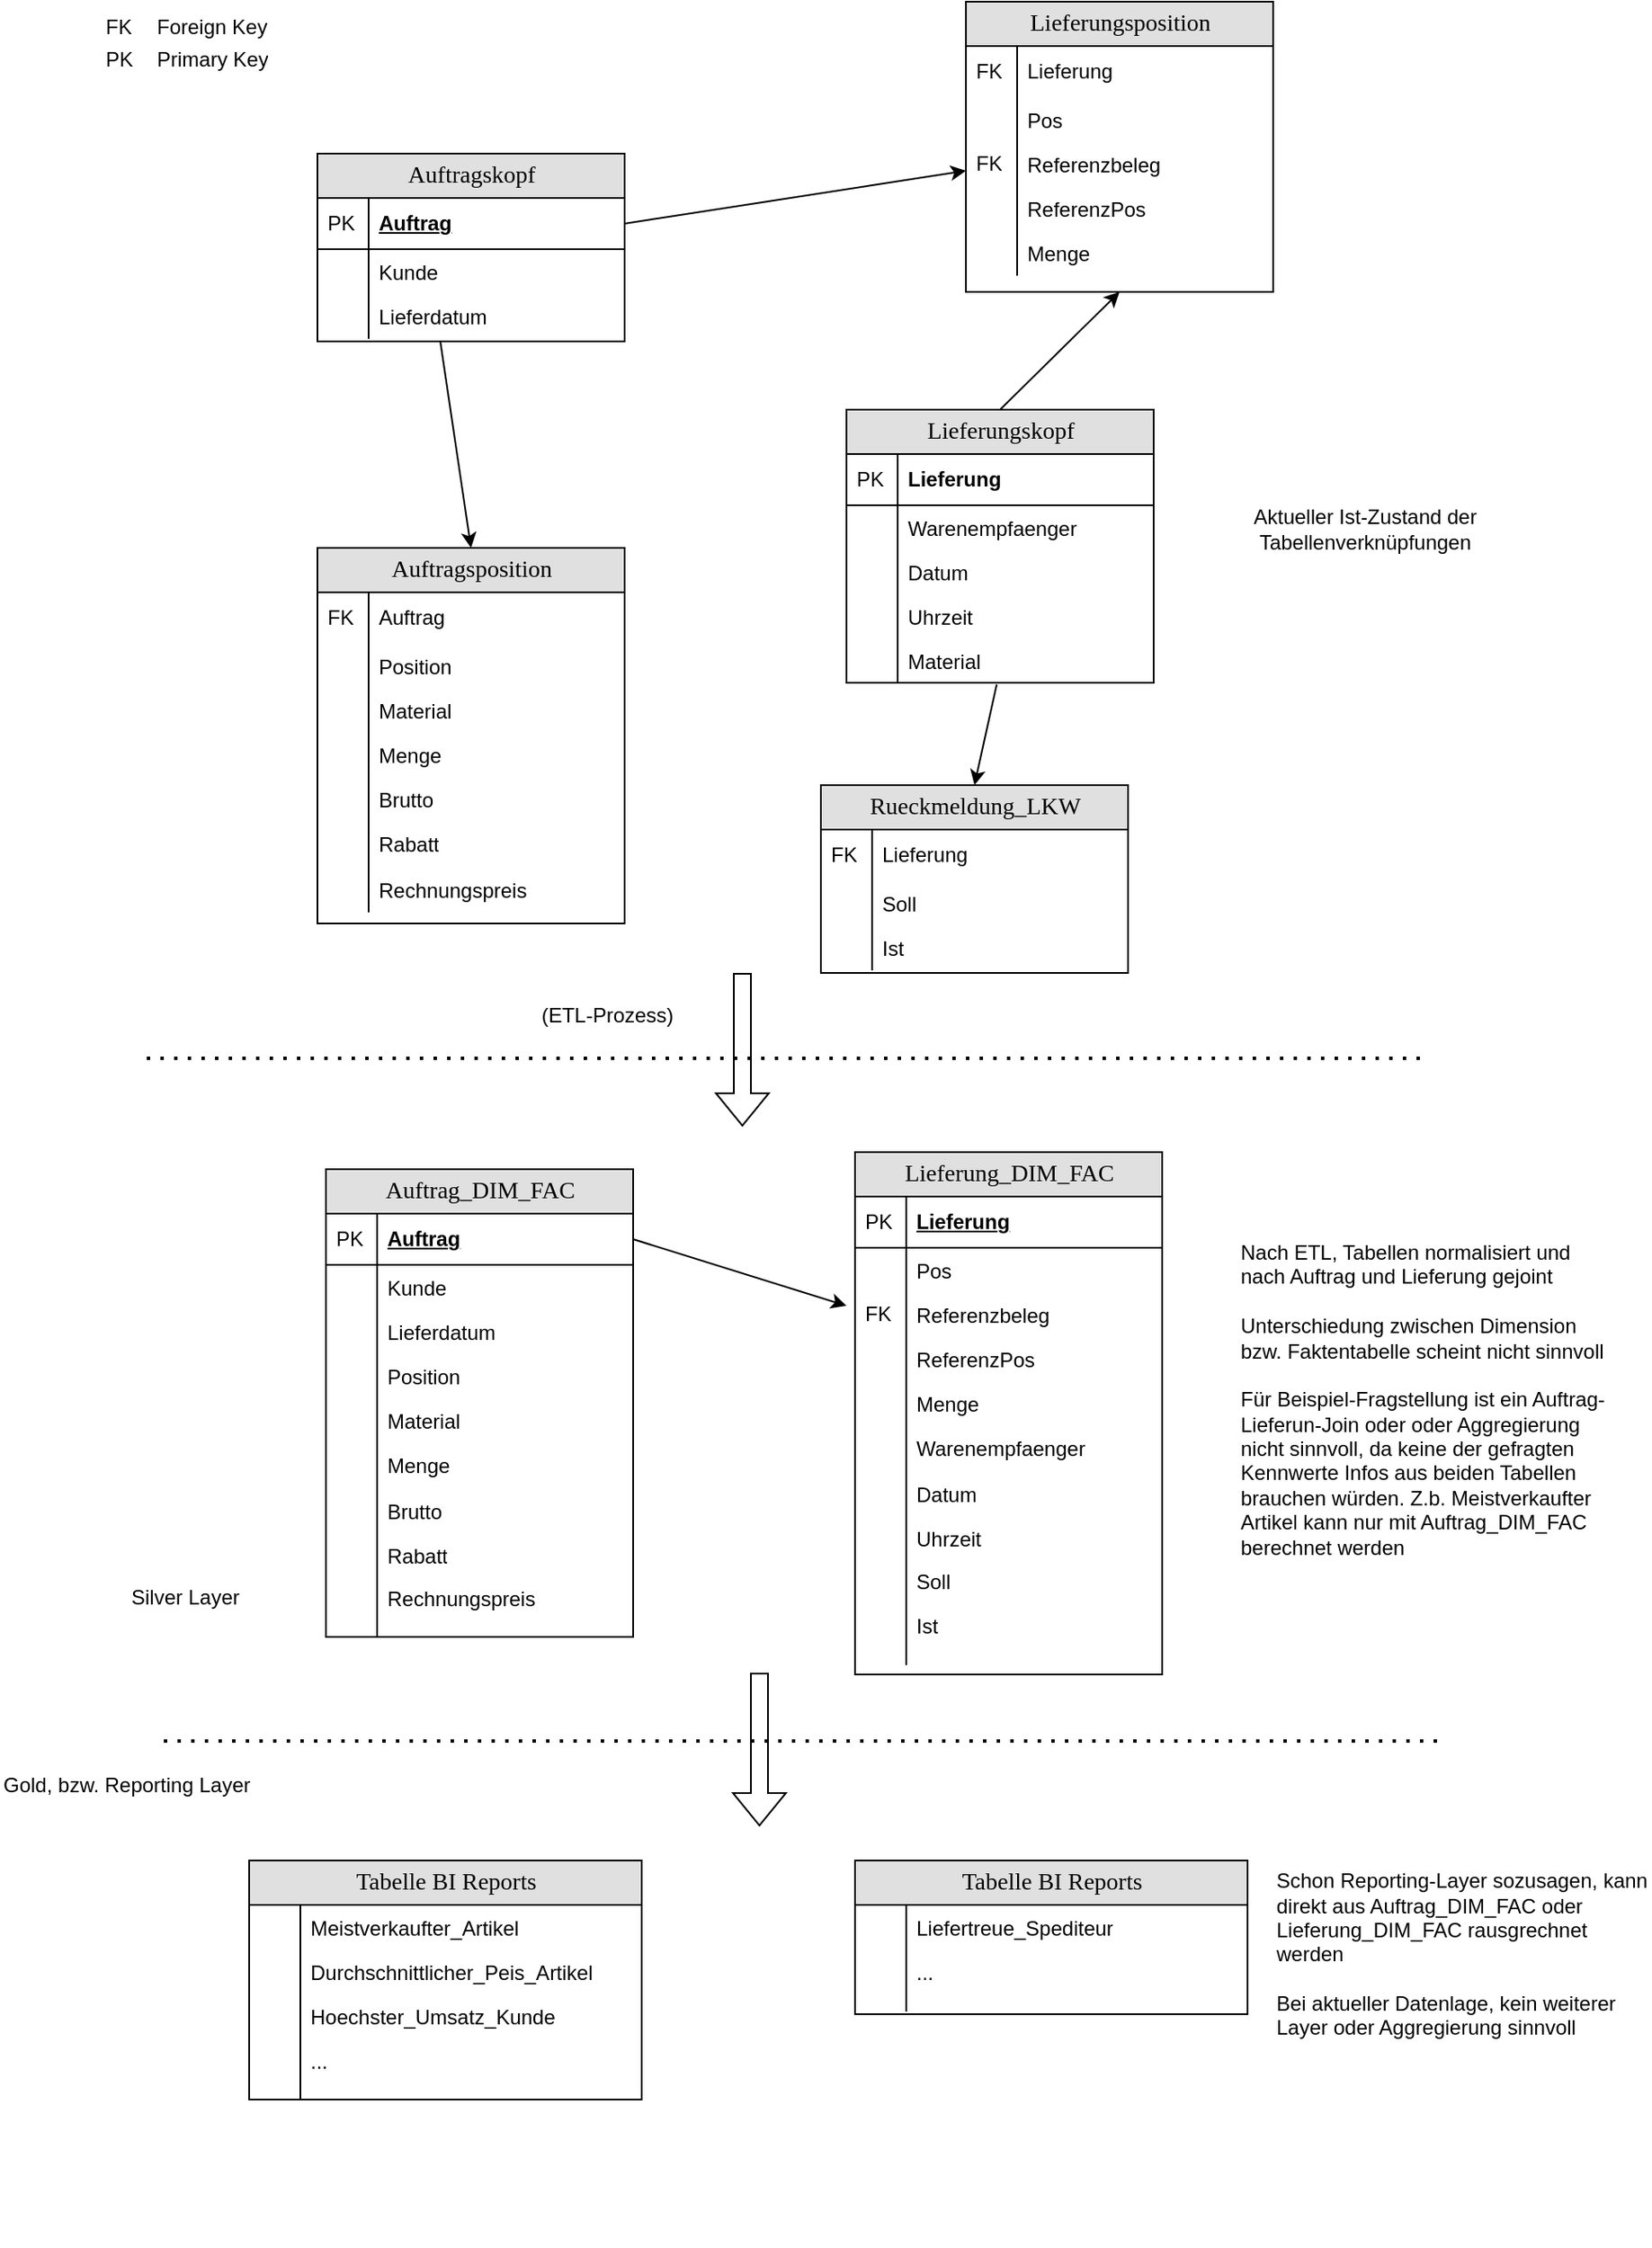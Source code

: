 <mxfile version="26.2.15">
  <diagram name="Page-1" id="e56a1550-8fbb-45ad-956c-1786394a9013">
    <mxGraphModel dx="1410" dy="1675" grid="1" gridSize="10" guides="1" tooltips="1" connect="1" arrows="1" fold="1" page="1" pageScale="1" pageWidth="1100" pageHeight="850" background="none" math="0" shadow="0">
      <root>
        <mxCell id="0" />
        <mxCell id="1" parent="0" />
        <mxCell id="U9JN6BDCqZ1kNRnlS_dd-13" value="" style="group" parent="1" vertex="1" connectable="0">
          <mxGeometry x="260" y="390" width="230" height="226" as="geometry" />
        </mxCell>
        <mxCell id="2e49270ec7c68f3f-30" value="Tabelle BI Reports" style="swimlane;html=1;fontStyle=0;childLayout=stackLayout;horizontal=1;startSize=26;fillColor=#e0e0e0;horizontalStack=0;resizeParent=1;resizeLast=0;collapsible=1;marginBottom=0;swimlaneFillColor=#ffffff;align=center;rounded=0;shadow=0;comic=0;labelBackgroundColor=none;strokeWidth=1;fontFamily=Verdana;fontSize=14" parent="U9JN6BDCqZ1kNRnlS_dd-13" vertex="1">
          <mxGeometry width="230" height="140" as="geometry" />
        </mxCell>
        <mxCell id="2e49270ec7c68f3f-33" value="Meistverkaufter_Artikel" style="shape=partialRectangle;top=0;left=0;right=0;bottom=0;html=1;align=left;verticalAlign=top;fillColor=none;spacingLeft=34;spacingRight=4;whiteSpace=wrap;overflow=hidden;rotatable=0;points=[[0,0.5],[1,0.5]];portConstraint=eastwest;dropTarget=0;" parent="2e49270ec7c68f3f-30" vertex="1">
          <mxGeometry y="26" width="230" height="26" as="geometry" />
        </mxCell>
        <mxCell id="2e49270ec7c68f3f-34" value="" style="shape=partialRectangle;top=0;left=0;bottom=0;html=1;fillColor=none;align=left;verticalAlign=top;spacingLeft=4;spacingRight=4;whiteSpace=wrap;overflow=hidden;rotatable=0;points=[];portConstraint=eastwest;part=1;" parent="2e49270ec7c68f3f-33" vertex="1" connectable="0">
          <mxGeometry width="30" height="26" as="geometry" />
        </mxCell>
        <mxCell id="2e49270ec7c68f3f-35" value="Durchschnittlicher_Peis_Artikel" style="shape=partialRectangle;top=0;left=0;right=0;bottom=0;html=1;align=left;verticalAlign=top;fillColor=none;spacingLeft=34;spacingRight=4;whiteSpace=wrap;overflow=hidden;rotatable=0;points=[[0,0.5],[1,0.5]];portConstraint=eastwest;dropTarget=0;" parent="2e49270ec7c68f3f-30" vertex="1">
          <mxGeometry y="52" width="230" height="26" as="geometry" />
        </mxCell>
        <mxCell id="2e49270ec7c68f3f-36" value="" style="shape=partialRectangle;top=0;left=0;bottom=0;html=1;fillColor=none;align=left;verticalAlign=top;spacingLeft=4;spacingRight=4;whiteSpace=wrap;overflow=hidden;rotatable=0;points=[];portConstraint=eastwest;part=1;" parent="2e49270ec7c68f3f-35" vertex="1" connectable="0">
          <mxGeometry width="30" height="26" as="geometry" />
        </mxCell>
        <mxCell id="U9JN6BDCqZ1kNRnlS_dd-8" style="shape=partialRectangle;top=0;left=0;right=0;bottom=0;html=1;align=left;verticalAlign=top;fillColor=none;spacingLeft=34;spacingRight=4;whiteSpace=wrap;overflow=hidden;rotatable=0;points=[[0,0.5],[1,0.5]];portConstraint=eastwest;dropTarget=0;" parent="2e49270ec7c68f3f-30" vertex="1">
          <mxGeometry y="78" width="230" height="26" as="geometry" />
        </mxCell>
        <mxCell id="2e49270ec7c68f3f-37" value="..." style="shape=partialRectangle;top=0;left=0;right=0;bottom=0;html=1;align=left;verticalAlign=top;fillColor=none;spacingLeft=34;spacingRight=4;whiteSpace=wrap;overflow=hidden;rotatable=0;points=[[0,0.5],[1,0.5]];portConstraint=eastwest;dropTarget=0;" parent="2e49270ec7c68f3f-30" vertex="1">
          <mxGeometry y="104" width="230" height="26" as="geometry" />
        </mxCell>
        <mxCell id="2e49270ec7c68f3f-38" value="" style="shape=partialRectangle;top=0;left=0;bottom=0;html=1;fillColor=none;align=left;verticalAlign=top;spacingLeft=4;spacingRight=4;whiteSpace=wrap;overflow=hidden;rotatable=0;points=[];portConstraint=eastwest;part=1;" parent="2e49270ec7c68f3f-37" vertex="1" connectable="0">
          <mxGeometry width="30" height="26" as="geometry" />
        </mxCell>
        <mxCell id="2e49270ec7c68f3f-39" value="" style="shape=partialRectangle;top=0;left=0;right=0;bottom=0;html=1;align=left;verticalAlign=top;fillColor=none;spacingLeft=34;spacingRight=4;whiteSpace=wrap;overflow=hidden;rotatable=0;points=[[0,0.5],[1,0.5]];portConstraint=eastwest;dropTarget=0;" parent="2e49270ec7c68f3f-30" vertex="1">
          <mxGeometry y="130" width="230" height="10" as="geometry" />
        </mxCell>
        <mxCell id="2e49270ec7c68f3f-40" value="" style="shape=partialRectangle;top=0;left=0;bottom=0;html=1;fillColor=none;align=left;verticalAlign=top;spacingLeft=4;spacingRight=4;whiteSpace=wrap;overflow=hidden;rotatable=0;points=[];portConstraint=eastwest;part=1;" parent="2e49270ec7c68f3f-39" vertex="1" connectable="0">
          <mxGeometry width="30" height="10" as="geometry" />
        </mxCell>
        <mxCell id="U9JN6BDCqZ1kNRnlS_dd-11" value="Hoechster_Umsatz_Kunde" style="shape=partialRectangle;top=0;left=0;right=0;bottom=0;html=1;align=left;verticalAlign=top;fillColor=none;spacingLeft=34;spacingRight=4;whiteSpace=wrap;overflow=hidden;rotatable=0;points=[[0,0.5],[1,0.5]];portConstraint=eastwest;dropTarget=0;" parent="U9JN6BDCqZ1kNRnlS_dd-13" vertex="1">
          <mxGeometry y="78" width="230" height="26" as="geometry" />
        </mxCell>
        <mxCell id="U9JN6BDCqZ1kNRnlS_dd-12" value="" style="shape=partialRectangle;top=0;left=0;bottom=0;html=1;fillColor=none;align=left;verticalAlign=top;spacingLeft=4;spacingRight=4;whiteSpace=wrap;overflow=hidden;rotatable=0;points=[];portConstraint=eastwest;part=1;" parent="U9JN6BDCqZ1kNRnlS_dd-11" vertex="1" connectable="0">
          <mxGeometry width="30" height="26" as="geometry" />
        </mxCell>
        <mxCell id="U9JN6BDCqZ1kNRnlS_dd-81" value="" style="group" parent="1" vertex="1" connectable="0">
          <mxGeometry x="305" y="-15" width="180" height="274" as="geometry" />
        </mxCell>
        <mxCell id="2e49270ec7c68f3f-19" value="Auftrag_DIM_FAC" style="swimlane;html=1;fontStyle=0;childLayout=stackLayout;horizontal=1;startSize=26;fillColor=#e0e0e0;horizontalStack=0;resizeParent=1;resizeLast=0;collapsible=1;marginBottom=0;swimlaneFillColor=#ffffff;align=center;rounded=0;shadow=0;comic=0;labelBackgroundColor=none;strokeWidth=1;fontFamily=Verdana;fontSize=14" parent="U9JN6BDCqZ1kNRnlS_dd-81" vertex="1">
          <mxGeometry width="180" height="274" as="geometry" />
        </mxCell>
        <mxCell id="2e49270ec7c68f3f-20" value="Auftrag" style="shape=partialRectangle;top=0;left=0;right=0;bottom=1;html=1;align=left;verticalAlign=middle;fillColor=none;spacingLeft=34;spacingRight=4;whiteSpace=wrap;overflow=hidden;rotatable=0;points=[[0,0.5],[1,0.5]];portConstraint=eastwest;dropTarget=0;fontStyle=5;" parent="2e49270ec7c68f3f-19" vertex="1">
          <mxGeometry y="26" width="180" height="30" as="geometry" />
        </mxCell>
        <mxCell id="2e49270ec7c68f3f-21" value="PK" style="shape=partialRectangle;top=0;left=0;bottom=0;html=1;fillColor=none;align=left;verticalAlign=middle;spacingLeft=4;spacingRight=4;whiteSpace=wrap;overflow=hidden;rotatable=0;points=[];portConstraint=eastwest;part=1;" parent="2e49270ec7c68f3f-20" vertex="1" connectable="0">
          <mxGeometry width="30" height="30" as="geometry" />
        </mxCell>
        <mxCell id="2e49270ec7c68f3f-22" value="Kunde" style="shape=partialRectangle;top=0;left=0;right=0;bottom=0;html=1;align=left;verticalAlign=top;fillColor=none;spacingLeft=34;spacingRight=4;whiteSpace=wrap;overflow=hidden;rotatable=0;points=[[0,0.5],[1,0.5]];portConstraint=eastwest;dropTarget=0;" parent="2e49270ec7c68f3f-19" vertex="1">
          <mxGeometry y="56" width="180" height="26" as="geometry" />
        </mxCell>
        <mxCell id="2e49270ec7c68f3f-23" value="" style="shape=partialRectangle;top=0;left=0;bottom=0;html=1;fillColor=none;align=left;verticalAlign=top;spacingLeft=4;spacingRight=4;whiteSpace=wrap;overflow=hidden;rotatable=0;points=[];portConstraint=eastwest;part=1;" parent="2e49270ec7c68f3f-22" vertex="1" connectable="0">
          <mxGeometry width="30" height="26" as="geometry" />
        </mxCell>
        <mxCell id="2e49270ec7c68f3f-24" value="Lieferdatum" style="shape=partialRectangle;top=0;left=0;right=0;bottom=0;html=1;align=left;verticalAlign=top;fillColor=none;spacingLeft=34;spacingRight=4;whiteSpace=wrap;overflow=hidden;rotatable=0;points=[[0,0.5],[1,0.5]];portConstraint=eastwest;dropTarget=0;" parent="2e49270ec7c68f3f-19" vertex="1">
          <mxGeometry y="82" width="180" height="26" as="geometry" />
        </mxCell>
        <mxCell id="2e49270ec7c68f3f-25" value="" style="shape=partialRectangle;top=0;left=0;bottom=0;html=1;fillColor=none;align=left;verticalAlign=top;spacingLeft=4;spacingRight=4;whiteSpace=wrap;overflow=hidden;rotatable=0;points=[];portConstraint=eastwest;part=1;" parent="2e49270ec7c68f3f-24" vertex="1" connectable="0">
          <mxGeometry width="30" height="26" as="geometry" />
        </mxCell>
        <mxCell id="U9JN6BDCqZ1kNRnlS_dd-17" style="shape=partialRectangle;top=0;left=0;right=0;bottom=0;html=1;align=left;verticalAlign=top;fillColor=none;spacingLeft=34;spacingRight=4;whiteSpace=wrap;overflow=hidden;rotatable=0;points=[[0,0.5],[1,0.5]];portConstraint=eastwest;dropTarget=0;" parent="2e49270ec7c68f3f-19" vertex="1">
          <mxGeometry y="108" width="180" height="26" as="geometry" />
        </mxCell>
        <mxCell id="U9JN6BDCqZ1kNRnlS_dd-18" style="shape=partialRectangle;top=0;left=0;right=0;bottom=0;html=1;align=left;verticalAlign=top;fillColor=none;spacingLeft=34;spacingRight=4;whiteSpace=wrap;overflow=hidden;rotatable=0;points=[[0,0.5],[1,0.5]];portConstraint=eastwest;dropTarget=0;" parent="2e49270ec7c68f3f-19" vertex="1">
          <mxGeometry y="134" width="180" height="26" as="geometry" />
        </mxCell>
        <mxCell id="U9JN6BDCqZ1kNRnlS_dd-20" style="shape=partialRectangle;top=0;left=0;right=0;bottom=0;html=1;align=left;verticalAlign=top;fillColor=none;spacingLeft=34;spacingRight=4;whiteSpace=wrap;overflow=hidden;rotatable=0;points=[[0,0.5],[1,0.5]];portConstraint=eastwest;dropTarget=0;" parent="2e49270ec7c68f3f-19" vertex="1">
          <mxGeometry y="160" width="180" height="26" as="geometry" />
        </mxCell>
        <mxCell id="U9JN6BDCqZ1kNRnlS_dd-21" style="shape=partialRectangle;top=0;left=0;right=0;bottom=0;html=1;align=left;verticalAlign=top;fillColor=none;spacingLeft=34;spacingRight=4;whiteSpace=wrap;overflow=hidden;rotatable=0;points=[[0,0.5],[1,0.5]];portConstraint=eastwest;dropTarget=0;" parent="2e49270ec7c68f3f-19" vertex="1">
          <mxGeometry y="186" width="180" height="26" as="geometry" />
        </mxCell>
        <mxCell id="U9JN6BDCqZ1kNRnlS_dd-22" style="shape=partialRectangle;top=0;left=0;right=0;bottom=0;html=1;align=left;verticalAlign=top;fillColor=none;spacingLeft=34;spacingRight=4;whiteSpace=wrap;overflow=hidden;rotatable=0;points=[[0,0.5],[1,0.5]];portConstraint=eastwest;dropTarget=0;" parent="2e49270ec7c68f3f-19" vertex="1">
          <mxGeometry y="212" width="180" height="26" as="geometry" />
        </mxCell>
        <mxCell id="2e49270ec7c68f3f-26" value="Rechnungspreis" style="shape=partialRectangle;top=0;left=0;right=0;bottom=0;html=1;align=left;verticalAlign=top;fillColor=none;spacingLeft=34;spacingRight=4;whiteSpace=wrap;overflow=hidden;rotatable=0;points=[[0,0.5],[1,0.5]];portConstraint=eastwest;dropTarget=0;" parent="2e49270ec7c68f3f-19" vertex="1">
          <mxGeometry y="238" width="180" height="26" as="geometry" />
        </mxCell>
        <mxCell id="2e49270ec7c68f3f-27" value="" style="shape=partialRectangle;top=0;left=0;bottom=0;html=1;fillColor=none;align=left;verticalAlign=top;spacingLeft=4;spacingRight=4;whiteSpace=wrap;overflow=hidden;rotatable=0;points=[];portConstraint=eastwest;part=1;" parent="2e49270ec7c68f3f-26" vertex="1" connectable="0">
          <mxGeometry width="30" height="26" as="geometry" />
        </mxCell>
        <mxCell id="2e49270ec7c68f3f-28" value="" style="shape=partialRectangle;top=0;left=0;right=0;bottom=0;html=1;align=left;verticalAlign=top;fillColor=none;spacingLeft=34;spacingRight=4;whiteSpace=wrap;overflow=hidden;rotatable=0;points=[[0,0.5],[1,0.5]];portConstraint=eastwest;dropTarget=0;" parent="2e49270ec7c68f3f-19" vertex="1">
          <mxGeometry y="264" width="180" height="10" as="geometry" />
        </mxCell>
        <mxCell id="2e49270ec7c68f3f-29" value="" style="shape=partialRectangle;top=0;left=0;bottom=0;html=1;fillColor=none;align=left;verticalAlign=top;spacingLeft=4;spacingRight=4;whiteSpace=wrap;overflow=hidden;rotatable=0;points=[];portConstraint=eastwest;part=1;" parent="2e49270ec7c68f3f-28" vertex="1" connectable="0">
          <mxGeometry width="30" height="10" as="geometry" />
        </mxCell>
        <mxCell id="U9JN6BDCqZ1kNRnlS_dd-24" value="Position" style="shape=partialRectangle;top=0;left=0;right=0;bottom=0;html=1;align=left;verticalAlign=top;fillColor=none;spacingLeft=34;spacingRight=4;whiteSpace=wrap;overflow=hidden;rotatable=0;points=[[0,0.5],[1,0.5]];portConstraint=eastwest;dropTarget=0;" parent="U9JN6BDCqZ1kNRnlS_dd-81" vertex="1">
          <mxGeometry y="108" width="180" height="26" as="geometry" />
        </mxCell>
        <mxCell id="U9JN6BDCqZ1kNRnlS_dd-25" value="" style="shape=partialRectangle;top=0;left=0;bottom=0;html=1;fillColor=none;align=left;verticalAlign=top;spacingLeft=4;spacingRight=4;whiteSpace=wrap;overflow=hidden;rotatable=0;points=[];portConstraint=eastwest;part=1;" parent="U9JN6BDCqZ1kNRnlS_dd-24" vertex="1" connectable="0">
          <mxGeometry width="30" height="26" as="geometry" />
        </mxCell>
        <mxCell id="U9JN6BDCqZ1kNRnlS_dd-26" value="Material" style="shape=partialRectangle;top=0;left=0;right=0;bottom=0;html=1;align=left;verticalAlign=top;fillColor=none;spacingLeft=34;spacingRight=4;whiteSpace=wrap;overflow=hidden;rotatable=0;points=[[0,0.5],[1,0.5]];portConstraint=eastwest;dropTarget=0;" parent="U9JN6BDCqZ1kNRnlS_dd-81" vertex="1">
          <mxGeometry y="134" width="180" height="26" as="geometry" />
        </mxCell>
        <mxCell id="U9JN6BDCqZ1kNRnlS_dd-27" value="" style="shape=partialRectangle;top=0;left=0;bottom=0;html=1;fillColor=none;align=left;verticalAlign=top;spacingLeft=4;spacingRight=4;whiteSpace=wrap;overflow=hidden;rotatable=0;points=[];portConstraint=eastwest;part=1;" parent="U9JN6BDCqZ1kNRnlS_dd-26" vertex="1" connectable="0">
          <mxGeometry width="30" height="26" as="geometry" />
        </mxCell>
        <mxCell id="U9JN6BDCqZ1kNRnlS_dd-28" value="Menge" style="shape=partialRectangle;top=0;left=0;right=0;bottom=0;html=1;align=left;verticalAlign=top;fillColor=none;spacingLeft=34;spacingRight=4;whiteSpace=wrap;overflow=hidden;rotatable=0;points=[[0,0.5],[1,0.5]];portConstraint=eastwest;dropTarget=0;" parent="U9JN6BDCqZ1kNRnlS_dd-81" vertex="1">
          <mxGeometry y="160" width="180" height="26" as="geometry" />
        </mxCell>
        <mxCell id="U9JN6BDCqZ1kNRnlS_dd-29" value="" style="shape=partialRectangle;top=0;left=0;bottom=0;html=1;fillColor=none;align=left;verticalAlign=top;spacingLeft=4;spacingRight=4;whiteSpace=wrap;overflow=hidden;rotatable=0;points=[];portConstraint=eastwest;part=1;" parent="U9JN6BDCqZ1kNRnlS_dd-28" vertex="1" connectable="0">
          <mxGeometry width="30" height="26" as="geometry" />
        </mxCell>
        <mxCell id="U9JN6BDCqZ1kNRnlS_dd-30" value="Brutto" style="shape=partialRectangle;top=0;left=0;right=0;bottom=0;html=1;align=left;verticalAlign=top;fillColor=none;spacingLeft=34;spacingRight=4;whiteSpace=wrap;overflow=hidden;rotatable=0;points=[[0,0.5],[1,0.5]];portConstraint=eastwest;dropTarget=0;" parent="U9JN6BDCqZ1kNRnlS_dd-81" vertex="1">
          <mxGeometry y="187" width="180" height="26" as="geometry" />
        </mxCell>
        <mxCell id="U9JN6BDCqZ1kNRnlS_dd-31" value="" style="shape=partialRectangle;top=0;left=0;bottom=0;html=1;fillColor=none;align=left;verticalAlign=top;spacingLeft=4;spacingRight=4;whiteSpace=wrap;overflow=hidden;rotatable=0;points=[];portConstraint=eastwest;part=1;" parent="U9JN6BDCqZ1kNRnlS_dd-30" vertex="1" connectable="0">
          <mxGeometry width="30" height="26" as="geometry" />
        </mxCell>
        <mxCell id="U9JN6BDCqZ1kNRnlS_dd-32" value="Rabatt" style="shape=partialRectangle;top=0;left=0;right=0;bottom=0;html=1;align=left;verticalAlign=top;fillColor=none;spacingLeft=34;spacingRight=4;whiteSpace=wrap;overflow=hidden;rotatable=0;points=[[0,0.5],[1,0.5]];portConstraint=eastwest;dropTarget=0;" parent="U9JN6BDCqZ1kNRnlS_dd-81" vertex="1">
          <mxGeometry y="213" width="180" height="26" as="geometry" />
        </mxCell>
        <mxCell id="U9JN6BDCqZ1kNRnlS_dd-33" value="" style="shape=partialRectangle;top=0;left=0;bottom=0;html=1;fillColor=none;align=left;verticalAlign=top;spacingLeft=4;spacingRight=4;whiteSpace=wrap;overflow=hidden;rotatable=0;points=[];portConstraint=eastwest;part=1;" parent="U9JN6BDCqZ1kNRnlS_dd-32" vertex="1" connectable="0">
          <mxGeometry width="30" height="26" as="geometry" />
        </mxCell>
        <mxCell id="U9JN6BDCqZ1kNRnlS_dd-82" value="" style="group" parent="1" vertex="1" connectable="0">
          <mxGeometry x="615" y="-25" width="180" height="306" as="geometry" />
        </mxCell>
        <mxCell id="U9JN6BDCqZ1kNRnlS_dd-51" value="Lieferung_DIM_FAC" style="swimlane;html=1;fontStyle=0;childLayout=stackLayout;horizontal=1;startSize=26;fillColor=#e0e0e0;horizontalStack=0;resizeParent=1;resizeLast=0;collapsible=1;marginBottom=0;swimlaneFillColor=#ffffff;align=center;rounded=0;shadow=0;comic=0;labelBackgroundColor=none;strokeWidth=1;fontFamily=Verdana;fontSize=14" parent="U9JN6BDCqZ1kNRnlS_dd-82" vertex="1">
          <mxGeometry width="180" height="306" as="geometry" />
        </mxCell>
        <mxCell id="U9JN6BDCqZ1kNRnlS_dd-52" value="Lieferung" style="shape=partialRectangle;top=0;left=0;right=0;bottom=1;html=1;align=left;verticalAlign=middle;fillColor=none;spacingLeft=34;spacingRight=4;whiteSpace=wrap;overflow=hidden;rotatable=0;points=[[0,0.5],[1,0.5]];portConstraint=eastwest;dropTarget=0;fontStyle=5;" parent="U9JN6BDCqZ1kNRnlS_dd-51" vertex="1">
          <mxGeometry y="26" width="180" height="30" as="geometry" />
        </mxCell>
        <mxCell id="U9JN6BDCqZ1kNRnlS_dd-53" value="PK" style="shape=partialRectangle;top=0;left=0;bottom=0;html=1;fillColor=none;align=left;verticalAlign=middle;spacingLeft=4;spacingRight=4;whiteSpace=wrap;overflow=hidden;rotatable=0;points=[];portConstraint=eastwest;part=1;" parent="U9JN6BDCqZ1kNRnlS_dd-52" vertex="1" connectable="0">
          <mxGeometry width="30" height="30" as="geometry" />
        </mxCell>
        <mxCell id="U9JN6BDCqZ1kNRnlS_dd-54" value="Pos" style="shape=partialRectangle;top=0;left=0;right=0;bottom=0;html=1;align=left;verticalAlign=top;fillColor=none;spacingLeft=34;spacingRight=4;whiteSpace=wrap;overflow=hidden;rotatable=0;points=[[0,0.5],[1,0.5]];portConstraint=eastwest;dropTarget=0;" parent="U9JN6BDCqZ1kNRnlS_dd-51" vertex="1">
          <mxGeometry y="56" width="180" height="26" as="geometry" />
        </mxCell>
        <mxCell id="U9JN6BDCqZ1kNRnlS_dd-55" value="" style="shape=partialRectangle;top=0;left=0;bottom=0;html=1;fillColor=none;align=left;verticalAlign=top;spacingLeft=4;spacingRight=4;whiteSpace=wrap;overflow=hidden;rotatable=0;points=[];portConstraint=eastwest;part=1;" parent="U9JN6BDCqZ1kNRnlS_dd-54" vertex="1" connectable="0">
          <mxGeometry width="30" height="26" as="geometry" />
        </mxCell>
        <mxCell id="U9JN6BDCqZ1kNRnlS_dd-56" value="Referenzbeleg" style="shape=partialRectangle;top=0;left=0;right=0;bottom=0;html=1;align=left;verticalAlign=top;fillColor=none;spacingLeft=34;spacingRight=4;whiteSpace=wrap;overflow=hidden;rotatable=0;points=[[0,0.5],[1,0.5]];portConstraint=eastwest;dropTarget=0;" parent="U9JN6BDCqZ1kNRnlS_dd-51" vertex="1">
          <mxGeometry y="82" width="180" height="26" as="geometry" />
        </mxCell>
        <mxCell id="U9JN6BDCqZ1kNRnlS_dd-57" value="" style="shape=partialRectangle;top=0;left=0;bottom=0;html=1;fillColor=none;align=left;verticalAlign=top;spacingLeft=4;spacingRight=4;whiteSpace=wrap;overflow=hidden;rotatable=0;points=[];portConstraint=eastwest;part=1;" parent="U9JN6BDCqZ1kNRnlS_dd-56" vertex="1" connectable="0">
          <mxGeometry width="30" height="26" as="geometry" />
        </mxCell>
        <mxCell id="U9JN6BDCqZ1kNRnlS_dd-58" style="shape=partialRectangle;top=0;left=0;right=0;bottom=0;html=1;align=left;verticalAlign=top;fillColor=none;spacingLeft=34;spacingRight=4;whiteSpace=wrap;overflow=hidden;rotatable=0;points=[[0,0.5],[1,0.5]];portConstraint=eastwest;dropTarget=0;" parent="U9JN6BDCqZ1kNRnlS_dd-51" vertex="1">
          <mxGeometry y="108" width="180" height="26" as="geometry" />
        </mxCell>
        <mxCell id="U9JN6BDCqZ1kNRnlS_dd-59" style="shape=partialRectangle;top=0;left=0;right=0;bottom=0;html=1;align=left;verticalAlign=top;fillColor=none;spacingLeft=34;spacingRight=4;whiteSpace=wrap;overflow=hidden;rotatable=0;points=[[0,0.5],[1,0.5]];portConstraint=eastwest;dropTarget=0;" parent="U9JN6BDCqZ1kNRnlS_dd-51" vertex="1">
          <mxGeometry y="134" width="180" height="26" as="geometry" />
        </mxCell>
        <mxCell id="U9JN6BDCqZ1kNRnlS_dd-60" style="shape=partialRectangle;top=0;left=0;right=0;bottom=0;html=1;align=left;verticalAlign=top;fillColor=none;spacingLeft=34;spacingRight=4;whiteSpace=wrap;overflow=hidden;rotatable=0;points=[[0,0.5],[1,0.5]];portConstraint=eastwest;dropTarget=0;" parent="U9JN6BDCqZ1kNRnlS_dd-51" vertex="1">
          <mxGeometry y="160" width="180" height="26" as="geometry" />
        </mxCell>
        <mxCell id="U9JN6BDCqZ1kNRnlS_dd-61" style="shape=partialRectangle;top=0;left=0;right=0;bottom=0;html=1;align=left;verticalAlign=top;fillColor=none;spacingLeft=34;spacingRight=4;whiteSpace=wrap;overflow=hidden;rotatable=0;points=[[0,0.5],[1,0.5]];portConstraint=eastwest;dropTarget=0;" parent="U9JN6BDCqZ1kNRnlS_dd-51" vertex="1">
          <mxGeometry y="186" width="180" height="26" as="geometry" />
        </mxCell>
        <mxCell id="U9JN6BDCqZ1kNRnlS_dd-62" style="shape=partialRectangle;top=0;left=0;right=0;bottom=0;html=1;align=left;verticalAlign=top;fillColor=none;spacingLeft=34;spacingRight=4;whiteSpace=wrap;overflow=hidden;rotatable=0;points=[[0,0.5],[1,0.5]];portConstraint=eastwest;dropTarget=0;" parent="U9JN6BDCqZ1kNRnlS_dd-51" vertex="1">
          <mxGeometry y="212" width="180" height="26" as="geometry" />
        </mxCell>
        <mxCell id="U9JN6BDCqZ1kNRnlS_dd-63" value="Soll" style="shape=partialRectangle;top=0;left=0;right=0;bottom=0;html=1;align=left;verticalAlign=top;fillColor=none;spacingLeft=34;spacingRight=4;whiteSpace=wrap;overflow=hidden;rotatable=0;points=[[0,0.5],[1,0.5]];portConstraint=eastwest;dropTarget=0;" parent="U9JN6BDCqZ1kNRnlS_dd-51" vertex="1">
          <mxGeometry y="238" width="180" height="26" as="geometry" />
        </mxCell>
        <mxCell id="U9JN6BDCqZ1kNRnlS_dd-64" value="" style="shape=partialRectangle;top=0;left=0;bottom=0;html=1;fillColor=none;align=left;verticalAlign=top;spacingLeft=4;spacingRight=4;whiteSpace=wrap;overflow=hidden;rotatable=0;points=[];portConstraint=eastwest;part=1;" parent="U9JN6BDCqZ1kNRnlS_dd-63" vertex="1" connectable="0">
          <mxGeometry width="30" height="26" as="geometry" />
        </mxCell>
        <mxCell id="U9JN6BDCqZ1kNRnlS_dd-78" style="shape=partialRectangle;top=0;left=0;right=0;bottom=0;html=1;align=left;verticalAlign=top;fillColor=none;spacingLeft=34;spacingRight=4;whiteSpace=wrap;overflow=hidden;rotatable=0;points=[[0,0.5],[1,0.5]];portConstraint=eastwest;dropTarget=0;" parent="U9JN6BDCqZ1kNRnlS_dd-51" vertex="1">
          <mxGeometry y="264" width="180" height="26" as="geometry" />
        </mxCell>
        <mxCell id="U9JN6BDCqZ1kNRnlS_dd-65" value="" style="shape=partialRectangle;top=0;left=0;right=0;bottom=0;html=1;align=left;verticalAlign=top;fillColor=none;spacingLeft=34;spacingRight=4;whiteSpace=wrap;overflow=hidden;rotatable=0;points=[[0,0.5],[1,0.5]];portConstraint=eastwest;dropTarget=0;" parent="U9JN6BDCqZ1kNRnlS_dd-51" vertex="1">
          <mxGeometry y="290" width="180" height="10" as="geometry" />
        </mxCell>
        <mxCell id="U9JN6BDCqZ1kNRnlS_dd-66" value="" style="shape=partialRectangle;top=0;left=0;bottom=0;html=1;fillColor=none;align=left;verticalAlign=top;spacingLeft=4;spacingRight=4;whiteSpace=wrap;overflow=hidden;rotatable=0;points=[];portConstraint=eastwest;part=1;" parent="U9JN6BDCqZ1kNRnlS_dd-65" vertex="1" connectable="0">
          <mxGeometry width="30" height="10" as="geometry" />
        </mxCell>
        <mxCell id="U9JN6BDCqZ1kNRnlS_dd-68" value="ReferenzPos" style="shape=partialRectangle;top=0;left=0;right=0;bottom=0;html=1;align=left;verticalAlign=top;fillColor=none;spacingLeft=34;spacingRight=4;whiteSpace=wrap;overflow=hidden;rotatable=0;points=[[0,0.5],[1,0.5]];portConstraint=eastwest;dropTarget=0;" parent="U9JN6BDCqZ1kNRnlS_dd-82" vertex="1">
          <mxGeometry y="108" width="180" height="26" as="geometry" />
        </mxCell>
        <mxCell id="U9JN6BDCqZ1kNRnlS_dd-69" value="" style="shape=partialRectangle;top=0;left=0;bottom=0;html=1;fillColor=none;align=left;verticalAlign=top;spacingLeft=4;spacingRight=4;whiteSpace=wrap;overflow=hidden;rotatable=0;points=[];portConstraint=eastwest;part=1;" parent="U9JN6BDCqZ1kNRnlS_dd-68" vertex="1" connectable="0">
          <mxGeometry width="30" height="26" as="geometry" />
        </mxCell>
        <mxCell id="U9JN6BDCqZ1kNRnlS_dd-70" value="Menge" style="shape=partialRectangle;top=0;left=0;right=0;bottom=0;html=1;align=left;verticalAlign=top;fillColor=none;spacingLeft=34;spacingRight=4;whiteSpace=wrap;overflow=hidden;rotatable=0;points=[[0,0.5],[1,0.5]];portConstraint=eastwest;dropTarget=0;" parent="U9JN6BDCqZ1kNRnlS_dd-82" vertex="1">
          <mxGeometry y="134" width="180" height="26" as="geometry" />
        </mxCell>
        <mxCell id="U9JN6BDCqZ1kNRnlS_dd-71" value="" style="shape=partialRectangle;top=0;left=0;bottom=0;html=1;fillColor=none;align=left;verticalAlign=top;spacingLeft=4;spacingRight=4;whiteSpace=wrap;overflow=hidden;rotatable=0;points=[];portConstraint=eastwest;part=1;" parent="U9JN6BDCqZ1kNRnlS_dd-70" vertex="1" connectable="0">
          <mxGeometry width="30" height="26" as="geometry" />
        </mxCell>
        <mxCell id="U9JN6BDCqZ1kNRnlS_dd-72" value="Warenempfaenger" style="shape=partialRectangle;top=0;left=0;right=0;bottom=0;html=1;align=left;verticalAlign=top;fillColor=none;spacingLeft=34;spacingRight=4;whiteSpace=wrap;overflow=hidden;rotatable=0;points=[[0,0.5],[1,0.5]];portConstraint=eastwest;dropTarget=0;" parent="U9JN6BDCqZ1kNRnlS_dd-82" vertex="1">
          <mxGeometry y="160" width="180" height="26" as="geometry" />
        </mxCell>
        <mxCell id="U9JN6BDCqZ1kNRnlS_dd-73" value="" style="shape=partialRectangle;top=0;left=0;bottom=0;html=1;fillColor=none;align=left;verticalAlign=top;spacingLeft=4;spacingRight=4;whiteSpace=wrap;overflow=hidden;rotatable=0;points=[];portConstraint=eastwest;part=1;" parent="U9JN6BDCqZ1kNRnlS_dd-72" vertex="1" connectable="0">
          <mxGeometry width="30" height="26" as="geometry" />
        </mxCell>
        <mxCell id="U9JN6BDCqZ1kNRnlS_dd-74" value="Datum" style="shape=partialRectangle;top=0;left=0;right=0;bottom=0;html=1;align=left;verticalAlign=top;fillColor=none;spacingLeft=34;spacingRight=4;whiteSpace=wrap;overflow=hidden;rotatable=0;points=[[0,0.5],[1,0.5]];portConstraint=eastwest;dropTarget=0;" parent="U9JN6BDCqZ1kNRnlS_dd-82" vertex="1">
          <mxGeometry y="187" width="180" height="26" as="geometry" />
        </mxCell>
        <mxCell id="U9JN6BDCqZ1kNRnlS_dd-75" value="" style="shape=partialRectangle;top=0;left=0;bottom=0;html=1;fillColor=none;align=left;verticalAlign=top;spacingLeft=4;spacingRight=4;whiteSpace=wrap;overflow=hidden;rotatable=0;points=[];portConstraint=eastwest;part=1;" parent="U9JN6BDCqZ1kNRnlS_dd-74" vertex="1" connectable="0">
          <mxGeometry width="30" height="26" as="geometry" />
        </mxCell>
        <mxCell id="U9JN6BDCqZ1kNRnlS_dd-76" value="Uhrzeit" style="shape=partialRectangle;top=0;left=0;right=0;bottom=0;html=1;align=left;verticalAlign=top;fillColor=none;spacingLeft=34;spacingRight=4;whiteSpace=wrap;overflow=hidden;rotatable=0;points=[[0,0.5],[1,0.5]];portConstraint=eastwest;dropTarget=0;" parent="U9JN6BDCqZ1kNRnlS_dd-82" vertex="1">
          <mxGeometry y="213" width="180" height="26" as="geometry" />
        </mxCell>
        <mxCell id="U9JN6BDCqZ1kNRnlS_dd-77" value="" style="shape=partialRectangle;top=0;left=0;bottom=0;html=1;fillColor=none;align=left;verticalAlign=top;spacingLeft=4;spacingRight=4;whiteSpace=wrap;overflow=hidden;rotatable=0;points=[];portConstraint=eastwest;part=1;" parent="U9JN6BDCqZ1kNRnlS_dd-76" vertex="1" connectable="0">
          <mxGeometry width="30" height="26" as="geometry" />
        </mxCell>
        <mxCell id="U9JN6BDCqZ1kNRnlS_dd-79" value="Ist" style="shape=partialRectangle;top=0;left=0;right=0;bottom=0;html=1;align=left;verticalAlign=top;fillColor=none;spacingLeft=34;spacingRight=4;whiteSpace=wrap;overflow=hidden;rotatable=0;points=[[0,0.5],[1,0.5]];portConstraint=eastwest;dropTarget=0;" parent="U9JN6BDCqZ1kNRnlS_dd-82" vertex="1">
          <mxGeometry y="264" width="180" height="26" as="geometry" />
        </mxCell>
        <mxCell id="U9JN6BDCqZ1kNRnlS_dd-80" value="" style="shape=partialRectangle;top=0;left=0;bottom=0;html=1;fillColor=none;align=left;verticalAlign=top;spacingLeft=4;spacingRight=4;whiteSpace=wrap;overflow=hidden;rotatable=0;points=[];portConstraint=eastwest;part=1;" parent="U9JN6BDCqZ1kNRnlS_dd-79" vertex="1" connectable="0">
          <mxGeometry width="30" height="26" as="geometry" />
        </mxCell>
        <mxCell id="jZ8BfW2csiZ7iGtXia7S-1" value="" style="group" parent="1" vertex="1" connectable="0">
          <mxGeometry x="615" y="390" width="230" height="226" as="geometry" />
        </mxCell>
        <mxCell id="jZ8BfW2csiZ7iGtXia7S-2" value="Tabelle BI Reports" style="swimlane;html=1;fontStyle=0;childLayout=stackLayout;horizontal=1;startSize=26;fillColor=#e0e0e0;horizontalStack=0;resizeParent=1;resizeLast=0;collapsible=1;marginBottom=0;swimlaneFillColor=#ffffff;align=center;rounded=0;shadow=0;comic=0;labelBackgroundColor=none;strokeWidth=1;fontFamily=Verdana;fontSize=14" parent="jZ8BfW2csiZ7iGtXia7S-1" vertex="1">
          <mxGeometry width="230" height="90" as="geometry" />
        </mxCell>
        <mxCell id="jZ8BfW2csiZ7iGtXia7S-6" value="Liefertreue_Spediteur" style="shape=partialRectangle;top=0;left=0;right=0;bottom=0;html=1;align=left;verticalAlign=top;fillColor=none;spacingLeft=34;spacingRight=4;whiteSpace=wrap;overflow=hidden;rotatable=0;points=[[0,0.5],[1,0.5]];portConstraint=eastwest;dropTarget=0;" parent="jZ8BfW2csiZ7iGtXia7S-2" vertex="1">
          <mxGeometry y="26" width="230" height="26" as="geometry" />
        </mxCell>
        <mxCell id="jZ8BfW2csiZ7iGtXia7S-7" value="" style="shape=partialRectangle;top=0;left=0;bottom=0;html=1;fillColor=none;align=left;verticalAlign=top;spacingLeft=4;spacingRight=4;whiteSpace=wrap;overflow=hidden;rotatable=0;points=[];portConstraint=eastwest;part=1;" parent="jZ8BfW2csiZ7iGtXia7S-6" vertex="1" connectable="0">
          <mxGeometry width="30" height="26" as="geometry" />
        </mxCell>
        <mxCell id="jZ8BfW2csiZ7iGtXia7S-12" value="..." style="shape=partialRectangle;top=0;left=0;right=0;bottom=0;html=1;align=left;verticalAlign=top;fillColor=none;spacingLeft=34;spacingRight=4;whiteSpace=wrap;overflow=hidden;rotatable=0;points=[[0,0.5],[1,0.5]];portConstraint=eastwest;dropTarget=0;" parent="jZ8BfW2csiZ7iGtXia7S-2" vertex="1">
          <mxGeometry y="52" width="230" height="26" as="geometry" />
        </mxCell>
        <mxCell id="jZ8BfW2csiZ7iGtXia7S-13" value="" style="shape=partialRectangle;top=0;left=0;bottom=0;html=1;fillColor=none;align=left;verticalAlign=top;spacingLeft=4;spacingRight=4;whiteSpace=wrap;overflow=hidden;rotatable=0;points=[];portConstraint=eastwest;part=1;" parent="jZ8BfW2csiZ7iGtXia7S-12" vertex="1" connectable="0">
          <mxGeometry width="30" height="26" as="geometry" />
        </mxCell>
        <mxCell id="jZ8BfW2csiZ7iGtXia7S-14" value="" style="shape=partialRectangle;top=0;left=0;right=0;bottom=0;html=1;align=left;verticalAlign=top;fillColor=none;spacingLeft=34;spacingRight=4;whiteSpace=wrap;overflow=hidden;rotatable=0;points=[[0,0.5],[1,0.5]];portConstraint=eastwest;dropTarget=0;" parent="jZ8BfW2csiZ7iGtXia7S-2" vertex="1">
          <mxGeometry y="78" width="230" height="10" as="geometry" />
        </mxCell>
        <mxCell id="jZ8BfW2csiZ7iGtXia7S-15" value="" style="shape=partialRectangle;top=0;left=0;bottom=0;html=1;fillColor=none;align=left;verticalAlign=top;spacingLeft=4;spacingRight=4;whiteSpace=wrap;overflow=hidden;rotatable=0;points=[];portConstraint=eastwest;part=1;" parent="jZ8BfW2csiZ7iGtXia7S-14" vertex="1" connectable="0">
          <mxGeometry width="30" height="10" as="geometry" />
        </mxCell>
        <mxCell id="jZ8BfW2csiZ7iGtXia7S-21" value="" style="group" parent="1" vertex="1" connectable="0">
          <mxGeometry x="300" y="-610" width="180" height="451" as="geometry" />
        </mxCell>
        <mxCell id="jZ8BfW2csiZ7iGtXia7S-22" value="Auftragskopf" style="swimlane;html=1;fontStyle=0;childLayout=stackLayout;horizontal=1;startSize=26;fillColor=#e0e0e0;horizontalStack=0;resizeParent=1;resizeLast=0;collapsible=1;marginBottom=0;swimlaneFillColor=#ffffff;align=center;rounded=0;shadow=0;comic=0;labelBackgroundColor=none;strokeWidth=1;fontFamily=Verdana;fontSize=14" parent="jZ8BfW2csiZ7iGtXia7S-21" vertex="1">
          <mxGeometry width="180" height="110" as="geometry" />
        </mxCell>
        <mxCell id="jZ8BfW2csiZ7iGtXia7S-23" value="Auftrag" style="shape=partialRectangle;top=0;left=0;right=0;bottom=1;html=1;align=left;verticalAlign=middle;fillColor=none;spacingLeft=34;spacingRight=4;whiteSpace=wrap;overflow=hidden;rotatable=0;points=[[0,0.5],[1,0.5]];portConstraint=eastwest;dropTarget=0;fontStyle=5;" parent="jZ8BfW2csiZ7iGtXia7S-22" vertex="1">
          <mxGeometry y="26" width="180" height="30" as="geometry" />
        </mxCell>
        <mxCell id="jZ8BfW2csiZ7iGtXia7S-24" value="PK" style="shape=partialRectangle;top=0;left=0;bottom=0;html=1;fillColor=none;align=left;verticalAlign=middle;spacingLeft=4;spacingRight=4;whiteSpace=wrap;overflow=hidden;rotatable=0;points=[];portConstraint=eastwest;part=1;" parent="jZ8BfW2csiZ7iGtXia7S-23" vertex="1" connectable="0">
          <mxGeometry width="30" height="30" as="geometry" />
        </mxCell>
        <mxCell id="jZ8BfW2csiZ7iGtXia7S-25" value="Kunde" style="shape=partialRectangle;top=0;left=0;right=0;bottom=0;html=1;align=left;verticalAlign=top;fillColor=none;spacingLeft=34;spacingRight=4;whiteSpace=wrap;overflow=hidden;rotatable=0;points=[[0,0.5],[1,0.5]];portConstraint=eastwest;dropTarget=0;" parent="jZ8BfW2csiZ7iGtXia7S-22" vertex="1">
          <mxGeometry y="56" width="180" height="26" as="geometry" />
        </mxCell>
        <mxCell id="jZ8BfW2csiZ7iGtXia7S-26" value="" style="shape=partialRectangle;top=0;left=0;bottom=0;html=1;fillColor=none;align=left;verticalAlign=top;spacingLeft=4;spacingRight=4;whiteSpace=wrap;overflow=hidden;rotatable=0;points=[];portConstraint=eastwest;part=1;" parent="jZ8BfW2csiZ7iGtXia7S-25" vertex="1" connectable="0">
          <mxGeometry width="30" height="26" as="geometry" />
        </mxCell>
        <mxCell id="jZ8BfW2csiZ7iGtXia7S-27" value="Lieferdatum" style="shape=partialRectangle;top=0;left=0;right=0;bottom=0;html=1;align=left;verticalAlign=top;fillColor=none;spacingLeft=34;spacingRight=4;whiteSpace=wrap;overflow=hidden;rotatable=0;points=[[0,0.5],[1,0.5]];portConstraint=eastwest;dropTarget=0;" parent="jZ8BfW2csiZ7iGtXia7S-22" vertex="1">
          <mxGeometry y="82" width="180" height="26" as="geometry" />
        </mxCell>
        <mxCell id="jZ8BfW2csiZ7iGtXia7S-28" value="" style="shape=partialRectangle;top=0;left=0;bottom=0;html=1;fillColor=none;align=left;verticalAlign=top;spacingLeft=4;spacingRight=4;whiteSpace=wrap;overflow=hidden;rotatable=0;points=[];portConstraint=eastwest;part=1;" parent="jZ8BfW2csiZ7iGtXia7S-27" vertex="1" connectable="0">
          <mxGeometry width="30" height="26" as="geometry" />
        </mxCell>
        <mxCell id="jZ8BfW2csiZ7iGtXia7S-76" value="Auftragsposition" style="swimlane;html=1;fontStyle=0;childLayout=stackLayout;horizontal=1;startSize=26;fillColor=#e0e0e0;horizontalStack=0;resizeParent=1;resizeLast=0;collapsible=1;marginBottom=0;swimlaneFillColor=#ffffff;align=center;rounded=0;shadow=0;comic=0;labelBackgroundColor=none;strokeWidth=1;fontFamily=Verdana;fontSize=14" parent="jZ8BfW2csiZ7iGtXia7S-21" vertex="1">
          <mxGeometry y="231" width="180" height="220" as="geometry" />
        </mxCell>
        <mxCell id="jZ8BfW2csiZ7iGtXia7S-77" value="Auftrag" style="shape=partialRectangle;top=0;left=0;right=0;bottom=1;html=1;align=left;verticalAlign=middle;fillColor=none;spacingLeft=34;spacingRight=4;whiteSpace=wrap;overflow=hidden;rotatable=0;points=[[0,0.5],[1,0.5]];portConstraint=eastwest;dropTarget=0;fontStyle=0;strokeColor=none;" parent="jZ8BfW2csiZ7iGtXia7S-76" vertex="1">
          <mxGeometry y="26" width="180" height="30" as="geometry" />
        </mxCell>
        <mxCell id="jZ8BfW2csiZ7iGtXia7S-78" value="FK" style="shape=partialRectangle;top=0;left=0;bottom=0;html=1;fillColor=none;align=left;verticalAlign=middle;spacingLeft=4;spacingRight=4;whiteSpace=wrap;overflow=hidden;rotatable=0;points=[];portConstraint=eastwest;part=1;" parent="jZ8BfW2csiZ7iGtXia7S-77" vertex="1" connectable="0">
          <mxGeometry width="30" height="30" as="geometry" />
        </mxCell>
        <mxCell id="jZ8BfW2csiZ7iGtXia7S-79" value="Position" style="shape=partialRectangle;top=0;left=0;right=0;bottom=0;html=1;align=left;verticalAlign=top;fillColor=none;spacingLeft=34;spacingRight=4;whiteSpace=wrap;overflow=hidden;rotatable=0;points=[[0,0.5],[1,0.5]];portConstraint=eastwest;dropTarget=0;" parent="jZ8BfW2csiZ7iGtXia7S-76" vertex="1">
          <mxGeometry y="56" width="180" height="26" as="geometry" />
        </mxCell>
        <mxCell id="jZ8BfW2csiZ7iGtXia7S-80" value="" style="shape=partialRectangle;top=0;left=0;bottom=0;html=1;fillColor=none;align=left;verticalAlign=top;spacingLeft=4;spacingRight=4;whiteSpace=wrap;overflow=hidden;rotatable=0;points=[];portConstraint=eastwest;part=1;" parent="jZ8BfW2csiZ7iGtXia7S-79" vertex="1" connectable="0">
          <mxGeometry width="30" height="26" as="geometry" />
        </mxCell>
        <mxCell id="jZ8BfW2csiZ7iGtXia7S-81" value="Material" style="shape=partialRectangle;top=0;left=0;right=0;bottom=0;html=1;align=left;verticalAlign=top;fillColor=none;spacingLeft=34;spacingRight=4;whiteSpace=wrap;overflow=hidden;rotatable=0;points=[[0,0.5],[1,0.5]];portConstraint=eastwest;dropTarget=0;" parent="jZ8BfW2csiZ7iGtXia7S-76" vertex="1">
          <mxGeometry y="82" width="180" height="26" as="geometry" />
        </mxCell>
        <mxCell id="jZ8BfW2csiZ7iGtXia7S-82" value="" style="shape=partialRectangle;top=0;left=0;bottom=0;html=1;fillColor=none;align=left;verticalAlign=top;spacingLeft=4;spacingRight=4;whiteSpace=wrap;overflow=hidden;rotatable=0;points=[];portConstraint=eastwest;part=1;" parent="jZ8BfW2csiZ7iGtXia7S-81" vertex="1" connectable="0">
          <mxGeometry width="30" height="26" as="geometry" />
        </mxCell>
        <mxCell id="jZ8BfW2csiZ7iGtXia7S-83" style="shape=partialRectangle;top=0;left=0;right=0;bottom=0;html=1;align=left;verticalAlign=top;fillColor=none;spacingLeft=34;spacingRight=4;whiteSpace=wrap;overflow=hidden;rotatable=0;points=[[0,0.5],[1,0.5]];portConstraint=eastwest;dropTarget=0;" parent="jZ8BfW2csiZ7iGtXia7S-76" vertex="1">
          <mxGeometry y="108" width="180" height="26" as="geometry" />
        </mxCell>
        <mxCell id="jZ8BfW2csiZ7iGtXia7S-84" style="shape=partialRectangle;top=0;left=0;right=0;bottom=0;html=1;align=left;verticalAlign=top;fillColor=none;spacingLeft=34;spacingRight=4;whiteSpace=wrap;overflow=hidden;rotatable=0;points=[[0,0.5],[1,0.5]];portConstraint=eastwest;dropTarget=0;" parent="jZ8BfW2csiZ7iGtXia7S-76" vertex="1">
          <mxGeometry y="134" width="180" height="26" as="geometry" />
        </mxCell>
        <mxCell id="jZ8BfW2csiZ7iGtXia7S-85" style="shape=partialRectangle;top=0;left=0;right=0;bottom=0;html=1;align=left;verticalAlign=top;fillColor=none;spacingLeft=34;spacingRight=4;whiteSpace=wrap;overflow=hidden;rotatable=0;points=[[0,0.5],[1,0.5]];portConstraint=eastwest;dropTarget=0;" parent="jZ8BfW2csiZ7iGtXia7S-76" vertex="1">
          <mxGeometry y="160" width="180" height="26" as="geometry" />
        </mxCell>
        <mxCell id="jZ8BfW2csiZ7iGtXia7S-86" style="shape=partialRectangle;top=0;left=0;right=0;bottom=0;html=1;align=left;verticalAlign=top;fillColor=none;spacingLeft=34;spacingRight=4;whiteSpace=wrap;overflow=hidden;rotatable=0;points=[[0,0.5],[1,0.5]];portConstraint=eastwest;dropTarget=0;" parent="jZ8BfW2csiZ7iGtXia7S-76" vertex="1">
          <mxGeometry y="186" width="180" height="26" as="geometry" />
        </mxCell>
        <mxCell id="jZ8BfW2csiZ7iGtXia7S-93" value="Menge" style="shape=partialRectangle;top=0;left=0;right=0;bottom=0;html=1;align=left;verticalAlign=top;fillColor=none;spacingLeft=34;spacingRight=4;whiteSpace=wrap;overflow=hidden;rotatable=0;points=[[0,0.5],[1,0.5]];portConstraint=eastwest;dropTarget=0;" parent="jZ8BfW2csiZ7iGtXia7S-21" vertex="1">
          <mxGeometry y="339" width="180" height="26" as="geometry" />
        </mxCell>
        <mxCell id="jZ8BfW2csiZ7iGtXia7S-94" value="" style="shape=partialRectangle;top=0;left=0;bottom=0;html=1;fillColor=none;align=left;verticalAlign=top;spacingLeft=4;spacingRight=4;whiteSpace=wrap;overflow=hidden;rotatable=0;points=[];portConstraint=eastwest;part=1;" parent="jZ8BfW2csiZ7iGtXia7S-93" vertex="1" connectable="0">
          <mxGeometry width="30" height="26" as="geometry" />
        </mxCell>
        <mxCell id="jZ8BfW2csiZ7iGtXia7S-95" value="Brutto" style="shape=partialRectangle;top=0;left=0;right=0;bottom=0;html=1;align=left;verticalAlign=top;fillColor=none;spacingLeft=34;spacingRight=4;whiteSpace=wrap;overflow=hidden;rotatable=0;points=[[0,0.5],[1,0.5]];portConstraint=eastwest;dropTarget=0;" parent="jZ8BfW2csiZ7iGtXia7S-21" vertex="1">
          <mxGeometry y="365" width="180" height="26" as="geometry" />
        </mxCell>
        <mxCell id="jZ8BfW2csiZ7iGtXia7S-96" value="" style="shape=partialRectangle;top=0;left=0;bottom=0;html=1;fillColor=none;align=left;verticalAlign=top;spacingLeft=4;spacingRight=4;whiteSpace=wrap;overflow=hidden;rotatable=0;points=[];portConstraint=eastwest;part=1;" parent="jZ8BfW2csiZ7iGtXia7S-95" vertex="1" connectable="0">
          <mxGeometry width="30" height="26" as="geometry" />
        </mxCell>
        <mxCell id="jZ8BfW2csiZ7iGtXia7S-97" value="Rabatt" style="shape=partialRectangle;top=0;left=0;right=0;bottom=0;html=1;align=left;verticalAlign=top;fillColor=none;spacingLeft=34;spacingRight=4;whiteSpace=wrap;overflow=hidden;rotatable=0;points=[[0,0.5],[1,0.5]];portConstraint=eastwest;dropTarget=0;" parent="jZ8BfW2csiZ7iGtXia7S-21" vertex="1">
          <mxGeometry y="391" width="180" height="26" as="geometry" />
        </mxCell>
        <mxCell id="jZ8BfW2csiZ7iGtXia7S-98" value="" style="shape=partialRectangle;top=0;left=0;bottom=0;html=1;fillColor=none;align=left;verticalAlign=top;spacingLeft=4;spacingRight=4;whiteSpace=wrap;overflow=hidden;rotatable=0;points=[];portConstraint=eastwest;part=1;" parent="jZ8BfW2csiZ7iGtXia7S-97" vertex="1" connectable="0">
          <mxGeometry width="30" height="26" as="geometry" />
        </mxCell>
        <mxCell id="jZ8BfW2csiZ7iGtXia7S-99" value="Rechnungspreis" style="shape=partialRectangle;top=0;left=0;right=0;bottom=0;html=1;align=left;verticalAlign=top;fillColor=none;spacingLeft=34;spacingRight=4;whiteSpace=wrap;overflow=hidden;rotatable=0;points=[[0,0.5],[1,0.5]];portConstraint=eastwest;dropTarget=0;" parent="jZ8BfW2csiZ7iGtXia7S-21" vertex="1">
          <mxGeometry y="418" width="180" height="26" as="geometry" />
        </mxCell>
        <mxCell id="jZ8BfW2csiZ7iGtXia7S-100" value="" style="shape=partialRectangle;top=0;left=0;bottom=0;html=1;fillColor=none;align=left;verticalAlign=top;spacingLeft=4;spacingRight=4;whiteSpace=wrap;overflow=hidden;rotatable=0;points=[];portConstraint=eastwest;part=1;" parent="jZ8BfW2csiZ7iGtXia7S-99" vertex="1" connectable="0">
          <mxGeometry width="30" height="26" as="geometry" />
        </mxCell>
        <mxCell id="jZ8BfW2csiZ7iGtXia7S-164" value="" style="endArrow=classic;html=1;rounded=0;exitX=0.4;exitY=1.077;exitDx=0;exitDy=0;entryX=0.5;entryY=0;entryDx=0;entryDy=0;exitPerimeter=0;" parent="jZ8BfW2csiZ7iGtXia7S-21" source="jZ8BfW2csiZ7iGtXia7S-27" target="jZ8BfW2csiZ7iGtXia7S-76" edge="1">
          <mxGeometry width="50" height="50" relative="1" as="geometry">
            <mxPoint x="320" y="280" as="sourcePoint" />
            <mxPoint x="370" y="230" as="targetPoint" />
          </mxGeometry>
        </mxCell>
        <mxCell id="jZ8BfW2csiZ7iGtXia7S-48" value="" style="group" parent="1" vertex="1" connectable="0">
          <mxGeometry x="750" y="-699" width="180" height="274" as="geometry" />
        </mxCell>
        <mxCell id="jZ8BfW2csiZ7iGtXia7S-49" value="Lieferungsposition" style="swimlane;html=1;fontStyle=0;childLayout=stackLayout;horizontal=1;startSize=26;fillColor=#e0e0e0;horizontalStack=0;resizeParent=1;resizeLast=0;collapsible=1;marginBottom=0;swimlaneFillColor=#ffffff;align=center;rounded=0;shadow=0;comic=0;labelBackgroundColor=none;strokeWidth=1;fontFamily=Verdana;fontSize=14" parent="jZ8BfW2csiZ7iGtXia7S-48" vertex="1">
          <mxGeometry x="-70" width="180" height="170" as="geometry" />
        </mxCell>
        <mxCell id="jZ8BfW2csiZ7iGtXia7S-50" value="Lieferung" style="shape=partialRectangle;top=0;left=0;right=0;bottom=1;html=1;align=left;verticalAlign=middle;fillColor=none;spacingLeft=34;spacingRight=4;whiteSpace=wrap;overflow=hidden;rotatable=0;points=[[0,0.5],[1,0.5]];portConstraint=eastwest;dropTarget=0;fontStyle=0;strokeColor=none;" parent="jZ8BfW2csiZ7iGtXia7S-49" vertex="1">
          <mxGeometry y="26" width="180" height="30" as="geometry" />
        </mxCell>
        <mxCell id="jZ8BfW2csiZ7iGtXia7S-51" value="FK" style="shape=partialRectangle;top=0;left=0;bottom=0;html=1;fillColor=none;align=left;verticalAlign=middle;spacingLeft=4;spacingRight=4;whiteSpace=wrap;overflow=hidden;rotatable=0;points=[];portConstraint=eastwest;part=1;" parent="jZ8BfW2csiZ7iGtXia7S-50" vertex="1" connectable="0">
          <mxGeometry width="30" height="30" as="geometry" />
        </mxCell>
        <mxCell id="jZ8BfW2csiZ7iGtXia7S-52" value="Pos" style="shape=partialRectangle;top=0;left=0;right=0;bottom=0;html=1;align=left;verticalAlign=top;fillColor=none;spacingLeft=34;spacingRight=4;whiteSpace=wrap;overflow=hidden;rotatable=0;points=[[0,0.5],[1,0.5]];portConstraint=eastwest;dropTarget=0;" parent="jZ8BfW2csiZ7iGtXia7S-49" vertex="1">
          <mxGeometry y="56" width="180" height="26" as="geometry" />
        </mxCell>
        <mxCell id="jZ8BfW2csiZ7iGtXia7S-53" value="" style="shape=partialRectangle;top=0;left=0;bottom=0;html=1;fillColor=none;align=left;verticalAlign=top;spacingLeft=4;spacingRight=4;whiteSpace=wrap;overflow=hidden;rotatable=0;points=[];portConstraint=eastwest;part=1;" parent="jZ8BfW2csiZ7iGtXia7S-52" vertex="1" connectable="0">
          <mxGeometry width="30" height="26" as="geometry" />
        </mxCell>
        <mxCell id="jZ8BfW2csiZ7iGtXia7S-54" value="Referenzbeleg" style="shape=partialRectangle;top=0;left=0;right=0;bottom=0;html=1;align=left;verticalAlign=top;fillColor=none;spacingLeft=34;spacingRight=4;whiteSpace=wrap;overflow=hidden;rotatable=0;points=[[0,0.5],[1,0.5]];portConstraint=eastwest;dropTarget=0;" parent="jZ8BfW2csiZ7iGtXia7S-49" vertex="1">
          <mxGeometry y="82" width="180" height="26" as="geometry" />
        </mxCell>
        <mxCell id="jZ8BfW2csiZ7iGtXia7S-55" value="" style="shape=partialRectangle;top=0;left=0;bottom=0;html=1;fillColor=none;align=left;verticalAlign=top;spacingLeft=4;spacingRight=4;whiteSpace=wrap;overflow=hidden;rotatable=0;points=[];portConstraint=eastwest;part=1;" parent="jZ8BfW2csiZ7iGtXia7S-54" vertex="1" connectable="0">
          <mxGeometry width="30" height="26" as="geometry" />
        </mxCell>
        <mxCell id="jZ8BfW2csiZ7iGtXia7S-56" style="shape=partialRectangle;top=0;left=0;right=0;bottom=0;html=1;align=left;verticalAlign=top;fillColor=none;spacingLeft=34;spacingRight=4;whiteSpace=wrap;overflow=hidden;rotatable=0;points=[[0,0.5],[1,0.5]];portConstraint=eastwest;dropTarget=0;" parent="jZ8BfW2csiZ7iGtXia7S-49" vertex="1">
          <mxGeometry y="108" width="180" height="26" as="geometry" />
        </mxCell>
        <mxCell id="jZ8BfW2csiZ7iGtXia7S-57" style="shape=partialRectangle;top=0;left=0;right=0;bottom=0;html=1;align=left;verticalAlign=top;fillColor=none;spacingLeft=34;spacingRight=4;whiteSpace=wrap;overflow=hidden;rotatable=0;points=[[0,0.5],[1,0.5]];portConstraint=eastwest;dropTarget=0;" parent="jZ8BfW2csiZ7iGtXia7S-49" vertex="1">
          <mxGeometry y="134" width="180" height="26" as="geometry" />
        </mxCell>
        <mxCell id="jZ8BfW2csiZ7iGtXia7S-65" value="ReferenzPos" style="shape=partialRectangle;top=0;left=0;right=0;bottom=0;html=1;align=left;verticalAlign=top;fillColor=none;spacingLeft=34;spacingRight=4;whiteSpace=wrap;overflow=hidden;rotatable=0;points=[[0,0.5],[1,0.5]];portConstraint=eastwest;dropTarget=0;" parent="jZ8BfW2csiZ7iGtXia7S-48" vertex="1">
          <mxGeometry x="-70" y="108" width="180" height="26" as="geometry" />
        </mxCell>
        <mxCell id="jZ8BfW2csiZ7iGtXia7S-66" value="" style="shape=partialRectangle;top=0;left=0;bottom=0;html=1;fillColor=none;align=left;verticalAlign=top;spacingLeft=4;spacingRight=4;whiteSpace=wrap;overflow=hidden;rotatable=0;points=[];portConstraint=eastwest;part=1;" parent="jZ8BfW2csiZ7iGtXia7S-65" vertex="1" connectable="0">
          <mxGeometry width="30" height="26" as="geometry" />
        </mxCell>
        <mxCell id="jZ8BfW2csiZ7iGtXia7S-67" value="Menge" style="shape=partialRectangle;top=0;left=0;right=0;bottom=0;html=1;align=left;verticalAlign=top;fillColor=none;spacingLeft=34;spacingRight=4;whiteSpace=wrap;overflow=hidden;rotatable=0;points=[[0,0.5],[1,0.5]];portConstraint=eastwest;dropTarget=0;" parent="jZ8BfW2csiZ7iGtXia7S-48" vertex="1">
          <mxGeometry x="-70" y="134" width="180" height="26" as="geometry" />
        </mxCell>
        <mxCell id="jZ8BfW2csiZ7iGtXia7S-68" value="" style="shape=partialRectangle;top=0;left=0;bottom=0;html=1;fillColor=none;align=left;verticalAlign=top;spacingLeft=4;spacingRight=4;whiteSpace=wrap;overflow=hidden;rotatable=0;points=[];portConstraint=eastwest;part=1;" parent="jZ8BfW2csiZ7iGtXia7S-67" vertex="1" connectable="0">
          <mxGeometry width="30" height="26" as="geometry" />
        </mxCell>
        <mxCell id="jZ8BfW2csiZ7iGtXia7S-132" value="" style="group" parent="1" vertex="1" connectable="0">
          <mxGeometry x="610" y="-460" width="180" height="351" as="geometry" />
        </mxCell>
        <mxCell id="jZ8BfW2csiZ7iGtXia7S-133" value="Lieferungskopf" style="swimlane;html=1;fontStyle=0;childLayout=stackLayout;horizontal=1;startSize=26;fillColor=#e0e0e0;horizontalStack=0;resizeParent=1;resizeLast=0;collapsible=1;marginBottom=0;swimlaneFillColor=#ffffff;align=center;rounded=0;shadow=0;comic=0;labelBackgroundColor=none;strokeWidth=1;fontFamily=Verdana;fontSize=14" parent="jZ8BfW2csiZ7iGtXia7S-132" vertex="1">
          <mxGeometry width="180" height="160" as="geometry" />
        </mxCell>
        <mxCell id="jZ8BfW2csiZ7iGtXia7S-134" value="Lieferung" style="shape=partialRectangle;top=0;left=0;right=0;bottom=1;html=1;align=left;verticalAlign=middle;fillColor=none;spacingLeft=34;spacingRight=4;whiteSpace=wrap;overflow=hidden;rotatable=0;points=[[0,0.5],[1,0.5]];portConstraint=eastwest;dropTarget=0;fontStyle=1;" parent="jZ8BfW2csiZ7iGtXia7S-133" vertex="1">
          <mxGeometry y="26" width="180" height="30" as="geometry" />
        </mxCell>
        <mxCell id="jZ8BfW2csiZ7iGtXia7S-135" value="PK" style="shape=partialRectangle;top=0;left=0;bottom=0;html=1;fillColor=none;align=left;verticalAlign=middle;spacingLeft=4;spacingRight=4;whiteSpace=wrap;overflow=hidden;rotatable=0;points=[];portConstraint=eastwest;part=1;" parent="jZ8BfW2csiZ7iGtXia7S-134" vertex="1" connectable="0">
          <mxGeometry width="30" height="30" as="geometry" />
        </mxCell>
        <mxCell id="jZ8BfW2csiZ7iGtXia7S-136" value="Warenempfaenger" style="shape=partialRectangle;top=0;left=0;right=0;bottom=0;html=1;align=left;verticalAlign=top;fillColor=none;spacingLeft=34;spacingRight=4;whiteSpace=wrap;overflow=hidden;rotatable=0;points=[[0,0.5],[1,0.5]];portConstraint=eastwest;dropTarget=0;" parent="jZ8BfW2csiZ7iGtXia7S-133" vertex="1">
          <mxGeometry y="56" width="180" height="26" as="geometry" />
        </mxCell>
        <mxCell id="jZ8BfW2csiZ7iGtXia7S-137" value="" style="shape=partialRectangle;top=0;left=0;bottom=0;html=1;fillColor=none;align=left;verticalAlign=top;spacingLeft=4;spacingRight=4;whiteSpace=wrap;overflow=hidden;rotatable=0;points=[];portConstraint=eastwest;part=1;" parent="jZ8BfW2csiZ7iGtXia7S-136" vertex="1" connectable="0">
          <mxGeometry width="30" height="26" as="geometry" />
        </mxCell>
        <mxCell id="jZ8BfW2csiZ7iGtXia7S-138" value="Datum" style="shape=partialRectangle;top=0;left=0;right=0;bottom=0;html=1;align=left;verticalAlign=top;fillColor=none;spacingLeft=34;spacingRight=4;whiteSpace=wrap;overflow=hidden;rotatable=0;points=[[0,0.5],[1,0.5]];portConstraint=eastwest;dropTarget=0;" parent="jZ8BfW2csiZ7iGtXia7S-133" vertex="1">
          <mxGeometry y="82" width="180" height="26" as="geometry" />
        </mxCell>
        <mxCell id="jZ8BfW2csiZ7iGtXia7S-139" value="" style="shape=partialRectangle;top=0;left=0;bottom=0;html=1;fillColor=none;align=left;verticalAlign=top;spacingLeft=4;spacingRight=4;whiteSpace=wrap;overflow=hidden;rotatable=0;points=[];portConstraint=eastwest;part=1;" parent="jZ8BfW2csiZ7iGtXia7S-138" vertex="1" connectable="0">
          <mxGeometry width="30" height="26" as="geometry" />
        </mxCell>
        <mxCell id="jZ8BfW2csiZ7iGtXia7S-140" style="shape=partialRectangle;top=0;left=0;right=0;bottom=0;html=1;align=left;verticalAlign=top;fillColor=none;spacingLeft=34;spacingRight=4;whiteSpace=wrap;overflow=hidden;rotatable=0;points=[[0,0.5],[1,0.5]];portConstraint=eastwest;dropTarget=0;" parent="jZ8BfW2csiZ7iGtXia7S-133" vertex="1">
          <mxGeometry y="108" width="180" height="26" as="geometry" />
        </mxCell>
        <mxCell id="jZ8BfW2csiZ7iGtXia7S-141" style="shape=partialRectangle;top=0;left=0;right=0;bottom=0;html=1;align=left;verticalAlign=top;fillColor=none;spacingLeft=34;spacingRight=4;whiteSpace=wrap;overflow=hidden;rotatable=0;points=[[0,0.5],[1,0.5]];portConstraint=eastwest;dropTarget=0;" parent="jZ8BfW2csiZ7iGtXia7S-133" vertex="1">
          <mxGeometry y="134" width="180" height="26" as="geometry" />
        </mxCell>
        <mxCell id="jZ8BfW2csiZ7iGtXia7S-149" value="Uhrzeit" style="shape=partialRectangle;top=0;left=0;right=0;bottom=0;html=1;align=left;verticalAlign=top;fillColor=none;spacingLeft=34;spacingRight=4;whiteSpace=wrap;overflow=hidden;rotatable=0;points=[[0,0.5],[1,0.5]];portConstraint=eastwest;dropTarget=0;" parent="jZ8BfW2csiZ7iGtXia7S-132" vertex="1">
          <mxGeometry y="108" width="180" height="26" as="geometry" />
        </mxCell>
        <mxCell id="jZ8BfW2csiZ7iGtXia7S-150" value="" style="shape=partialRectangle;top=0;left=0;bottom=0;html=1;fillColor=none;align=left;verticalAlign=top;spacingLeft=4;spacingRight=4;whiteSpace=wrap;overflow=hidden;rotatable=0;points=[];portConstraint=eastwest;part=1;" parent="jZ8BfW2csiZ7iGtXia7S-149" vertex="1" connectable="0">
          <mxGeometry width="30" height="26" as="geometry" />
        </mxCell>
        <mxCell id="jZ8BfW2csiZ7iGtXia7S-151" value="Material" style="shape=partialRectangle;top=0;left=0;right=0;bottom=0;html=1;align=left;verticalAlign=top;fillColor=none;spacingLeft=34;spacingRight=4;whiteSpace=wrap;overflow=hidden;rotatable=0;points=[[0,0.5],[1,0.5]];portConstraint=eastwest;dropTarget=0;" parent="jZ8BfW2csiZ7iGtXia7S-132" vertex="1">
          <mxGeometry y="134" width="180" height="26" as="geometry" />
        </mxCell>
        <mxCell id="jZ8BfW2csiZ7iGtXia7S-152" value="" style="shape=partialRectangle;top=0;left=0;bottom=0;html=1;fillColor=none;align=left;verticalAlign=top;spacingLeft=4;spacingRight=4;whiteSpace=wrap;overflow=hidden;rotatable=0;points=[];portConstraint=eastwest;part=1;" parent="jZ8BfW2csiZ7iGtXia7S-151" vertex="1" connectable="0">
          <mxGeometry width="30" height="26" as="geometry" />
        </mxCell>
        <mxCell id="jZ8BfW2csiZ7iGtXia7S-106" value="Rueckmeldung_LKW" style="swimlane;html=1;fontStyle=0;childLayout=stackLayout;horizontal=1;startSize=26;fillColor=#e0e0e0;horizontalStack=0;resizeParent=1;resizeLast=0;collapsible=1;marginBottom=0;swimlaneFillColor=#ffffff;align=center;rounded=0;shadow=0;comic=0;labelBackgroundColor=none;strokeWidth=1;fontFamily=Verdana;fontSize=14" parent="jZ8BfW2csiZ7iGtXia7S-132" vertex="1">
          <mxGeometry x="-15" y="220" width="180" height="110" as="geometry" />
        </mxCell>
        <mxCell id="jZ8BfW2csiZ7iGtXia7S-107" value="Lieferung" style="shape=partialRectangle;top=0;left=0;right=0;bottom=1;html=1;align=left;verticalAlign=middle;fillColor=none;spacingLeft=34;spacingRight=4;whiteSpace=wrap;overflow=hidden;rotatable=0;points=[[0,0.5],[1,0.5]];portConstraint=eastwest;dropTarget=0;fontStyle=0;strokeColor=none;" parent="jZ8BfW2csiZ7iGtXia7S-106" vertex="1">
          <mxGeometry y="26" width="180" height="30" as="geometry" />
        </mxCell>
        <mxCell id="jZ8BfW2csiZ7iGtXia7S-108" value="FK" style="shape=partialRectangle;top=0;left=0;bottom=0;html=1;fillColor=none;align=left;verticalAlign=middle;spacingLeft=4;spacingRight=4;whiteSpace=wrap;overflow=hidden;rotatable=0;points=[];portConstraint=eastwest;part=1;" parent="jZ8BfW2csiZ7iGtXia7S-107" vertex="1" connectable="0">
          <mxGeometry width="30" height="30" as="geometry" />
        </mxCell>
        <mxCell id="jZ8BfW2csiZ7iGtXia7S-109" value="Soll" style="shape=partialRectangle;top=0;left=0;right=0;bottom=0;html=1;align=left;verticalAlign=top;fillColor=none;spacingLeft=34;spacingRight=4;whiteSpace=wrap;overflow=hidden;rotatable=0;points=[[0,0.5],[1,0.5]];portConstraint=eastwest;dropTarget=0;" parent="jZ8BfW2csiZ7iGtXia7S-106" vertex="1">
          <mxGeometry y="56" width="180" height="26" as="geometry" />
        </mxCell>
        <mxCell id="jZ8BfW2csiZ7iGtXia7S-110" value="" style="shape=partialRectangle;top=0;left=0;bottom=0;html=1;fillColor=none;align=left;verticalAlign=top;spacingLeft=4;spacingRight=4;whiteSpace=wrap;overflow=hidden;rotatable=0;points=[];portConstraint=eastwest;part=1;" parent="jZ8BfW2csiZ7iGtXia7S-109" vertex="1" connectable="0">
          <mxGeometry width="30" height="26" as="geometry" />
        </mxCell>
        <mxCell id="jZ8BfW2csiZ7iGtXia7S-111" value="Ist" style="shape=partialRectangle;top=0;left=0;right=0;bottom=0;html=1;align=left;verticalAlign=top;fillColor=none;spacingLeft=34;spacingRight=4;whiteSpace=wrap;overflow=hidden;rotatable=0;points=[[0,0.5],[1,0.5]];portConstraint=eastwest;dropTarget=0;" parent="jZ8BfW2csiZ7iGtXia7S-106" vertex="1">
          <mxGeometry y="82" width="180" height="26" as="geometry" />
        </mxCell>
        <mxCell id="jZ8BfW2csiZ7iGtXia7S-112" value="" style="shape=partialRectangle;top=0;left=0;bottom=0;html=1;fillColor=none;align=left;verticalAlign=top;spacingLeft=4;spacingRight=4;whiteSpace=wrap;overflow=hidden;rotatable=0;points=[];portConstraint=eastwest;part=1;" parent="jZ8BfW2csiZ7iGtXia7S-111" vertex="1" connectable="0">
          <mxGeometry width="30" height="26" as="geometry" />
        </mxCell>
        <mxCell id="jZ8BfW2csiZ7iGtXia7S-168" value="" style="endArrow=classic;html=1;rounded=0;entryX=0.5;entryY=0;entryDx=0;entryDy=0;exitX=0.489;exitY=1.038;exitDx=0;exitDy=0;exitPerimeter=0;" parent="jZ8BfW2csiZ7iGtXia7S-132" source="jZ8BfW2csiZ7iGtXia7S-151" target="jZ8BfW2csiZ7iGtXia7S-106" edge="1">
          <mxGeometry width="50" height="50" relative="1" as="geometry">
            <mxPoint x="-130" y="60" as="sourcePoint" />
            <mxPoint x="-80" y="10" as="targetPoint" />
          </mxGeometry>
        </mxCell>
        <mxCell id="jZ8BfW2csiZ7iGtXia7S-161" value="FK" style="shape=partialRectangle;top=0;left=0;bottom=0;html=1;fillColor=none;align=left;verticalAlign=middle;spacingLeft=4;spacingRight=4;whiteSpace=wrap;overflow=hidden;rotatable=0;points=[];portConstraint=eastwest;part=1;" parent="1" vertex="1" connectable="0">
          <mxGeometry x="680" y="-619" width="30" height="30" as="geometry" />
        </mxCell>
        <mxCell id="jZ8BfW2csiZ7iGtXia7S-162" value="" style="endArrow=classic;html=1;rounded=0;exitX=1;exitY=0.5;exitDx=0;exitDy=0;" parent="1" source="jZ8BfW2csiZ7iGtXia7S-23" edge="1">
          <mxGeometry width="50" height="50" relative="1" as="geometry">
            <mxPoint x="630" y="-400" as="sourcePoint" />
            <mxPoint x="680" y="-600" as="targetPoint" />
          </mxGeometry>
        </mxCell>
        <mxCell id="jZ8BfW2csiZ7iGtXia7S-167" value="" style="endArrow=classic;html=1;rounded=0;entryX=0.5;entryY=1;entryDx=0;entryDy=0;exitX=0.5;exitY=0;exitDx=0;exitDy=0;" parent="1" source="jZ8BfW2csiZ7iGtXia7S-133" target="jZ8BfW2csiZ7iGtXia7S-49" edge="1">
          <mxGeometry width="50" height="50" relative="1" as="geometry">
            <mxPoint x="620" y="-330" as="sourcePoint" />
            <mxPoint x="670" y="-380" as="targetPoint" />
          </mxGeometry>
        </mxCell>
        <mxCell id="jZ8BfW2csiZ7iGtXia7S-169" value="" style="endArrow=none;dashed=1;html=1;dashPattern=1 3;strokeWidth=2;rounded=0;" parent="1" edge="1">
          <mxGeometry width="50" height="50" relative="1" as="geometry">
            <mxPoint x="200" y="-80" as="sourcePoint" />
            <mxPoint x="950" y="-80" as="targetPoint" />
          </mxGeometry>
        </mxCell>
        <mxCell id="jZ8BfW2csiZ7iGtXia7S-170" value="" style="shape=flexArrow;endArrow=classic;html=1;rounded=0;" parent="1" edge="1">
          <mxGeometry width="50" height="50" relative="1" as="geometry">
            <mxPoint x="549" y="-130" as="sourcePoint" />
            <mxPoint x="549" y="-40" as="targetPoint" />
          </mxGeometry>
        </mxCell>
        <mxCell id="jZ8BfW2csiZ7iGtXia7S-171" value="FK" style="shape=partialRectangle;top=0;left=0;bottom=0;html=1;fillColor=none;align=left;verticalAlign=middle;spacingLeft=4;spacingRight=4;whiteSpace=wrap;overflow=hidden;rotatable=0;points=[];portConstraint=eastwest;part=1;" parent="1" vertex="1" connectable="0">
          <mxGeometry x="615" y="55" width="30" height="30" as="geometry" />
        </mxCell>
        <mxCell id="jZ8BfW2csiZ7iGtXia7S-173" value="" style="endArrow=classic;html=1;rounded=0;exitX=1;exitY=0.5;exitDx=0;exitDy=0;" parent="1" source="2e49270ec7c68f3f-20" edge="1">
          <mxGeometry width="50" height="50" relative="1" as="geometry">
            <mxPoint x="620" y="-25" as="sourcePoint" />
            <mxPoint x="610" y="65" as="targetPoint" />
          </mxGeometry>
        </mxCell>
        <mxCell id="jZ8BfW2csiZ7iGtXia7S-174" value="" style="endArrow=none;dashed=1;html=1;dashPattern=1 3;strokeWidth=2;rounded=0;" parent="1" edge="1">
          <mxGeometry width="50" height="50" relative="1" as="geometry">
            <mxPoint x="210" y="320" as="sourcePoint" />
            <mxPoint x="960" y="320" as="targetPoint" />
          </mxGeometry>
        </mxCell>
        <mxCell id="jZ8BfW2csiZ7iGtXia7S-175" value="" style="shape=flexArrow;endArrow=classic;html=1;rounded=0;" parent="1" edge="1">
          <mxGeometry width="50" height="50" relative="1" as="geometry">
            <mxPoint x="559" y="280" as="sourcePoint" />
            <mxPoint x="559" y="370" as="targetPoint" />
          </mxGeometry>
        </mxCell>
        <mxCell id="jZ8BfW2csiZ7iGtXia7S-176" value="(ETL-Prozess)" style="text;html=1;align=center;verticalAlign=middle;whiteSpace=wrap;rounded=0;" parent="1" vertex="1">
          <mxGeometry x="430" y="-120" width="80" height="30" as="geometry" />
        </mxCell>
        <mxCell id="jZ8BfW2csiZ7iGtXia7S-178" value="Aktueller Ist-Zustand der Tabellenverknüpfungen" style="text;html=1;align=center;verticalAlign=middle;whiteSpace=wrap;rounded=0;" parent="1" vertex="1">
          <mxGeometry x="839" y="-420" width="150" height="60" as="geometry" />
        </mxCell>
        <mxCell id="jZ8BfW2csiZ7iGtXia7S-179" value="Nach ETL, Tabellen normalisiert und nach Auftrag und Lieferung gejoint&lt;div&gt;&lt;br&gt;&lt;/div&gt;&lt;div&gt;Unterschiedung zwischen Dimension bzw. Faktentabelle scheint nicht sinnvoll&lt;/div&gt;&lt;div&gt;&lt;br&gt;&lt;/div&gt;&lt;div&gt;Für Beispiel-Fragstellung ist ein Auftrag-Lieferun-Join oder oder Aggregierung nicht sinnvoll, da keine der gefragten Kennwerte Infos aus beiden Tabellen brauchen würden. Z.b. Meistverkaufter Artikel kann nur mit Auftrag_DIM_FAC berechnet werden&lt;/div&gt;" style="text;html=1;align=left;verticalAlign=middle;whiteSpace=wrap;rounded=0;" parent="1" vertex="1">
          <mxGeometry x="839" y="10" width="221" height="220" as="geometry" />
        </mxCell>
        <mxCell id="jZ8BfW2csiZ7iGtXia7S-181" value="Schon Reporting-Layer sozusagen, kann direkt aus Auftrag_DIM_FAC oder Lieferung_DIM_FAC rausgrechnet werden&lt;br&gt;&lt;br&gt;Bei aktueller Datenlage, kein weiterer Layer oder Aggregierung sinnvoll" style="text;html=1;align=left;verticalAlign=middle;whiteSpace=wrap;rounded=0;" parent="1" vertex="1">
          <mxGeometry x="860" y="380" width="221" height="130" as="geometry" />
        </mxCell>
        <mxCell id="jZ8BfW2csiZ7iGtXia7S-183" value="Gold, bzw. Reporting Layer" style="text;html=1;align=left;verticalAlign=middle;whiteSpace=wrap;rounded=0;" parent="1" vertex="1">
          <mxGeometry x="114" y="330" width="191" height="31" as="geometry" />
        </mxCell>
        <mxCell id="jZ8BfW2csiZ7iGtXia7S-184" value="Foreign Key" style="shape=partialRectangle;top=0;left=0;right=0;bottom=1;html=1;align=left;verticalAlign=middle;fillColor=none;spacingLeft=34;spacingRight=4;whiteSpace=wrap;overflow=hidden;rotatable=0;points=[[0,0.5],[1,0.5]];portConstraint=eastwest;dropTarget=0;fontStyle=0;strokeColor=none;" parent="1" vertex="1">
          <mxGeometry x="170" y="-699" width="180" height="30" as="geometry" />
        </mxCell>
        <mxCell id="jZ8BfW2csiZ7iGtXia7S-185" value="FK" style="shape=partialRectangle;top=0;left=0;bottom=0;html=1;fillColor=none;align=left;verticalAlign=middle;spacingLeft=4;spacingRight=4;whiteSpace=wrap;overflow=hidden;rotatable=0;points=[];portConstraint=eastwest;part=1;strokeColor=none;" parent="jZ8BfW2csiZ7iGtXia7S-184" vertex="1" connectable="0">
          <mxGeometry width="30" height="30" as="geometry" />
        </mxCell>
        <mxCell id="jZ8BfW2csiZ7iGtXia7S-186" value="Primary Key" style="shape=partialRectangle;top=0;left=0;right=0;bottom=1;html=1;align=left;verticalAlign=middle;fillColor=none;spacingLeft=34;spacingRight=4;whiteSpace=wrap;overflow=hidden;rotatable=0;points=[[0,0.5],[1,0.5]];portConstraint=eastwest;dropTarget=0;fontStyle=0;strokeColor=none;" parent="1" vertex="1">
          <mxGeometry x="170" y="-680" width="180" height="30" as="geometry" />
        </mxCell>
        <mxCell id="jZ8BfW2csiZ7iGtXia7S-187" value="PK" style="shape=partialRectangle;top=0;left=0;bottom=0;html=1;fillColor=none;align=left;verticalAlign=middle;spacingLeft=4;spacingRight=4;whiteSpace=wrap;overflow=hidden;rotatable=0;points=[];portConstraint=eastwest;part=1;strokeColor=none;" parent="jZ8BfW2csiZ7iGtXia7S-186" vertex="1" connectable="0">
          <mxGeometry width="30" height="30" as="geometry" />
        </mxCell>
        <mxCell id="N9uWjgwjJyZ2tJiMkAez-1" value="Silver Layer" style="text;html=1;align=left;verticalAlign=middle;whiteSpace=wrap;rounded=0;" vertex="1" parent="1">
          <mxGeometry x="189" y="220" width="71" height="31" as="geometry" />
        </mxCell>
      </root>
    </mxGraphModel>
  </diagram>
</mxfile>
